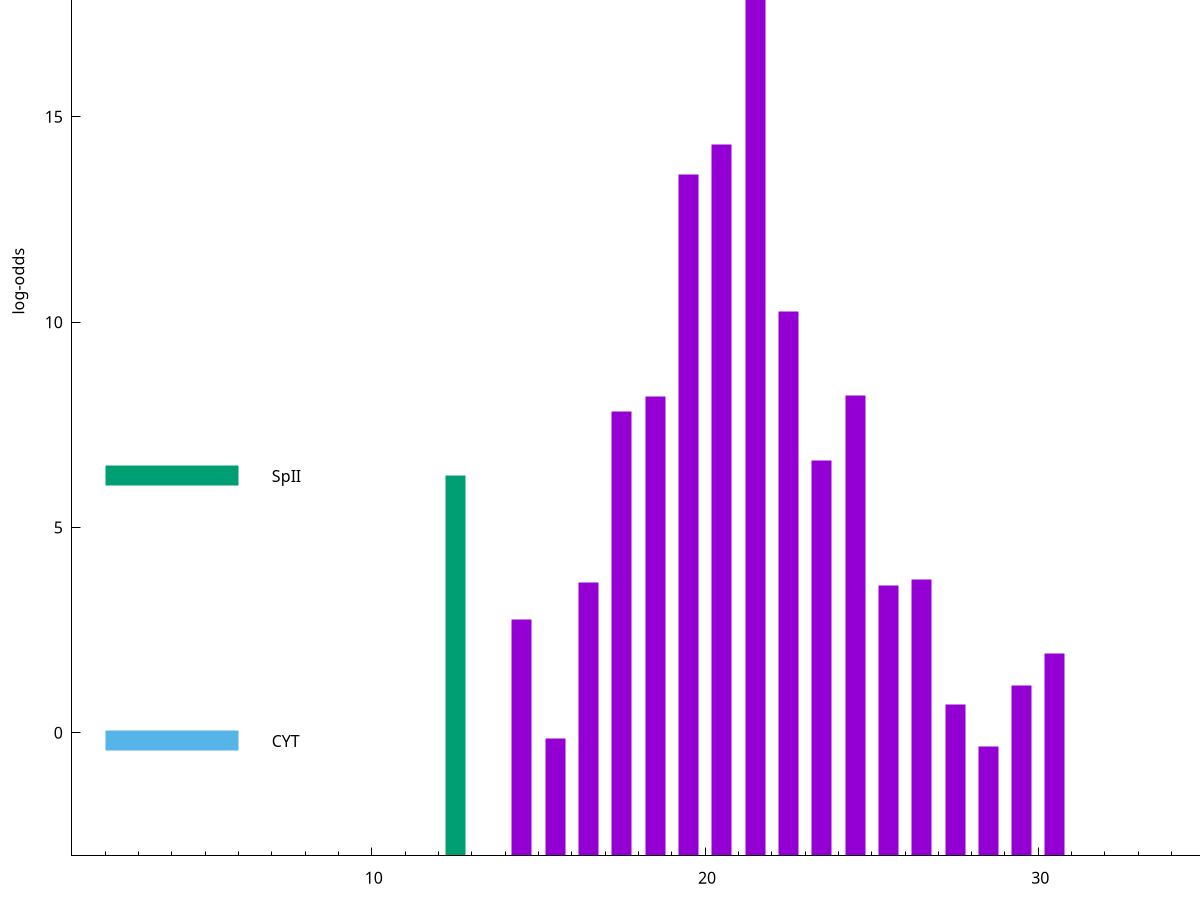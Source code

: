 set title "LipoP predictions for SRR5666568.gff"
set size 2., 1.4
set xrange [1:70] 
set mxtics 10
set yrange [-3:25]
set y2range [0:28]
set ylabel "log-odds"
set term postscript eps color solid "Helvetica" 30
set output "SRR5666568.gff455.eps"
set arrow from 2,23.6995 to 6,23.6995 nohead lt 1 lw 20
set label "SpI" at 7,23.6995
set arrow from 2,6.25566 to 6,6.25566 nohead lt 2 lw 20
set label "SpII" at 7,6.25566
set arrow from 2,-0.200913 to 6,-0.200913 nohead lt 3 lw 20
set label "CYT" at 7,-0.200913
set arrow from 2,23.6995 to 6,23.6995 nohead lt 1 lw 20
set label "SpI" at 7,23.6995
# NOTE: The scores below are the log-odds scores with the threshold
# NOTE: subtracted (a hack to make gnuplot make the histogram all
# NOTE: look nice).
plot "-" axes x1y2 title "" with impulses lt 2 lw 20, "-" axes x1y2 title "" with impulses lt 1 lw 20
12.500000 9.255660
e
21.500000 26.695800
20.500000 17.320900
19.500000 16.596600
22.500000 13.266200
24.500000 11.223170
18.500000 11.179520
17.500000 10.830850
23.500000 9.632920
26.500000 6.736470
16.500000 6.649010
25.500000 6.589960
14.500000 5.746490
30.500000 4.918030
29.500000 4.139540
27.500000 3.676394
15.500000 2.863055
28.500000 2.658291
e
exit

